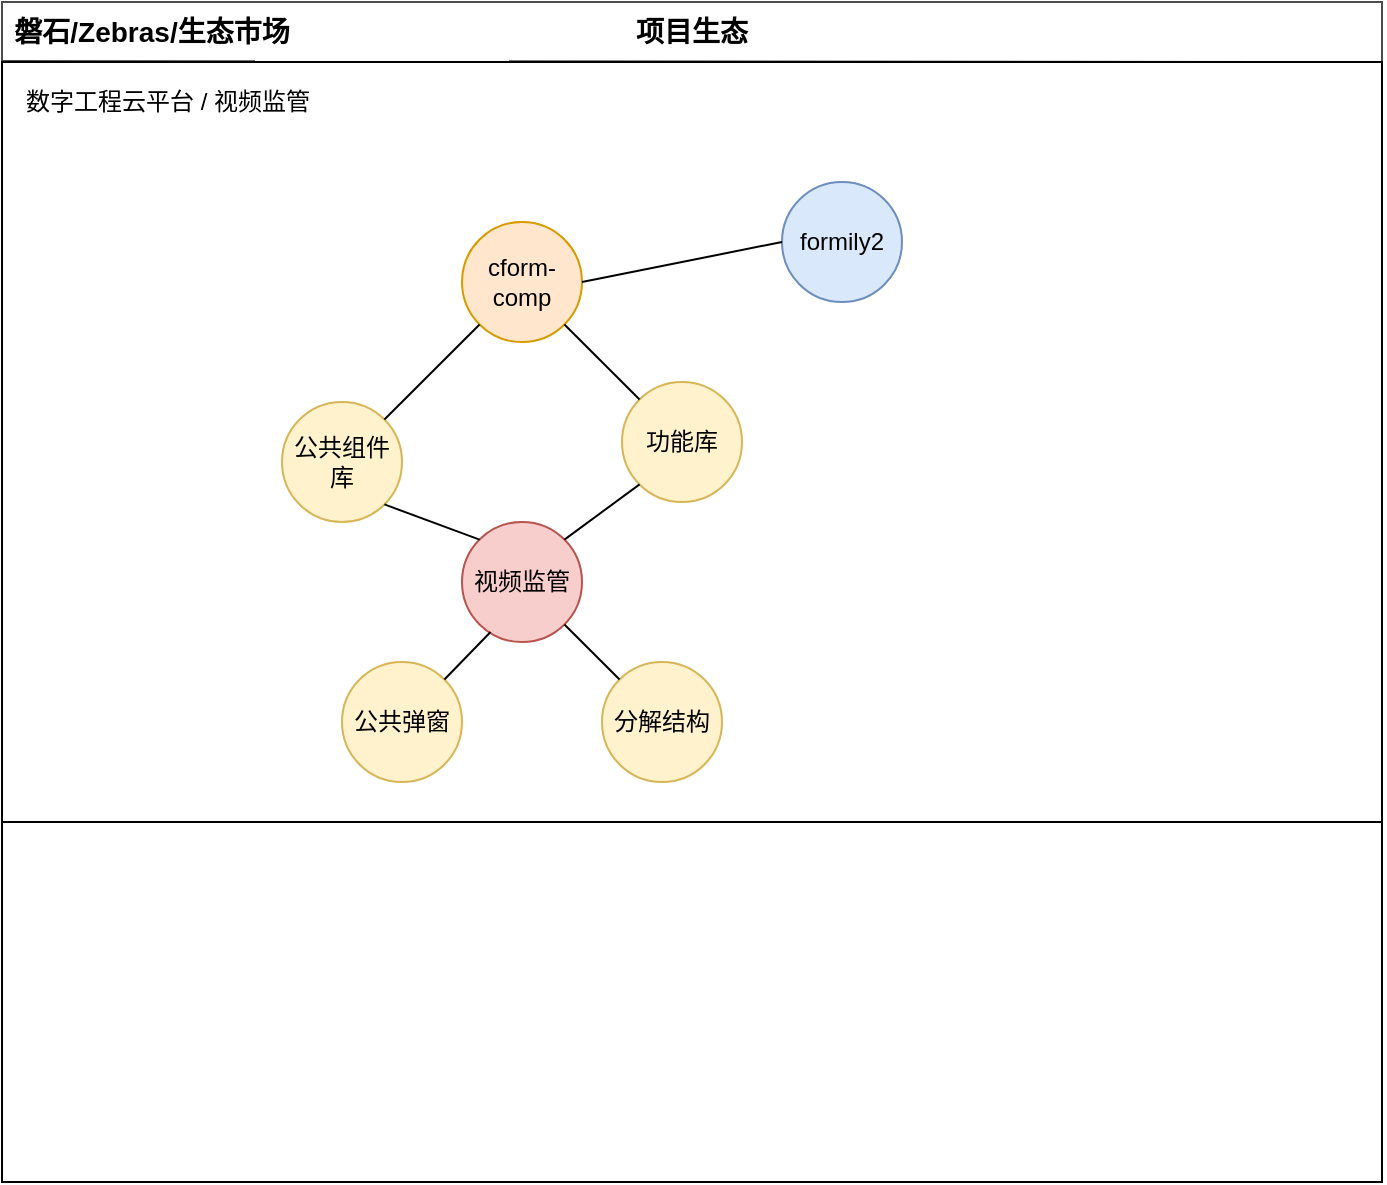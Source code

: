 <mxfile version="23.1.5" type="github">
  <diagram name="第 1 页" id="8Q2nPifi0KmhAcC8GsSP">
    <mxGraphModel dx="1799" dy="1003" grid="1" gridSize="10" guides="1" tooltips="1" connect="1" arrows="1" fold="1" page="1" pageScale="1" pageWidth="827" pageHeight="1169" math="0" shadow="0">
      <root>
        <mxCell id="0" />
        <mxCell id="1" parent="0" />
        <mxCell id="Kocu25sfgQO6UqpNJKFs-2" value="" style="rounded=0;whiteSpace=wrap;html=1;fillColor=none;strokeColor=#4D4D4D;shadow=0;" vertex="1" parent="1">
          <mxGeometry x="60" y="140" width="690" height="590" as="geometry" />
        </mxCell>
        <mxCell id="Kocu25sfgQO6UqpNJKFs-5" value="项目生态" style="text;html=1;align=center;verticalAlign=middle;whiteSpace=wrap;rounded=0;fontSize=14;fontStyle=1;shadow=0;" vertex="1" parent="1">
          <mxGeometry x="375" y="140" width="60" height="30" as="geometry" />
        </mxCell>
        <mxCell id="Kocu25sfgQO6UqpNJKFs-6" value="磐石/Zebras/生态市场" style="text;html=1;align=center;verticalAlign=middle;whiteSpace=wrap;rounded=0;fontSize=14;fontStyle=1;shadow=0;" vertex="1" parent="1">
          <mxGeometry x="60" y="140" width="150" height="30" as="geometry" />
        </mxCell>
        <mxCell id="Kocu25sfgQO6UqpNJKFs-22" value="" style="endArrow=none;html=1;rounded=0;exitX=0;exitY=0.75;exitDx=0;exitDy=0;strokeColor=#4D4D4D;shadow=0;" edge="1" parent="1">
          <mxGeometry width="50" height="50" relative="1" as="geometry">
            <mxPoint x="60" y="169.5" as="sourcePoint" />
            <mxPoint x="750" y="170" as="targetPoint" />
          </mxGeometry>
        </mxCell>
        <mxCell id="Kocu25sfgQO6UqpNJKFs-119" value="" style="rounded=0;whiteSpace=wrap;html=1;" vertex="1" parent="1">
          <mxGeometry x="60" y="170" width="690" height="560" as="geometry" />
        </mxCell>
        <mxCell id="Kocu25sfgQO6UqpNJKFs-120" value="数字工程云平台 / 视频监管" style="text;html=1;align=left;verticalAlign=middle;whiteSpace=wrap;rounded=0;" vertex="1" parent="1">
          <mxGeometry x="70" y="170" width="260" height="40" as="geometry" />
        </mxCell>
        <mxCell id="Kocu25sfgQO6UqpNJKFs-121" value="视频监管" style="ellipse;whiteSpace=wrap;html=1;aspect=fixed;fillColor=#f8cecc;strokeColor=#b85450;" vertex="1" parent="1">
          <mxGeometry x="290" y="400" width="60" height="60" as="geometry" />
        </mxCell>
        <mxCell id="Kocu25sfgQO6UqpNJKFs-123" value="公共弹窗" style="ellipse;whiteSpace=wrap;html=1;aspect=fixed;fillColor=#fff2cc;strokeColor=#d6b656;" vertex="1" parent="1">
          <mxGeometry x="230" y="470" width="60" height="60" as="geometry" />
        </mxCell>
        <mxCell id="Kocu25sfgQO6UqpNJKFs-124" value="分解结构" style="ellipse;whiteSpace=wrap;html=1;aspect=fixed;fillColor=#fff2cc;strokeColor=#d6b656;" vertex="1" parent="1">
          <mxGeometry x="360" y="470" width="60" height="60" as="geometry" />
        </mxCell>
        <mxCell id="Kocu25sfgQO6UqpNJKFs-125" value="公共组件库" style="ellipse;whiteSpace=wrap;html=1;aspect=fixed;fillColor=#fff2cc;strokeColor=#d6b656;" vertex="1" parent="1">
          <mxGeometry x="200" y="340" width="60" height="60" as="geometry" />
        </mxCell>
        <mxCell id="Kocu25sfgQO6UqpNJKFs-126" value="cform-comp" style="ellipse;whiteSpace=wrap;html=1;aspect=fixed;fillColor=#ffe6cc;strokeColor=#d79b00;" vertex="1" parent="1">
          <mxGeometry x="290" y="250" width="60" height="60" as="geometry" />
        </mxCell>
        <mxCell id="Kocu25sfgQO6UqpNJKFs-128" value="功能库" style="ellipse;whiteSpace=wrap;html=1;aspect=fixed;fillColor=#fff2cc;strokeColor=#d6b656;" vertex="1" parent="1">
          <mxGeometry x="370" y="330" width="60" height="60" as="geometry" />
        </mxCell>
        <mxCell id="Kocu25sfgQO6UqpNJKFs-129" value="formily2" style="ellipse;whiteSpace=wrap;html=1;aspect=fixed;fillColor=#dae8fc;strokeColor=#6c8ebf;" vertex="1" parent="1">
          <mxGeometry x="450" y="230" width="60" height="60" as="geometry" />
        </mxCell>
        <mxCell id="Kocu25sfgQO6UqpNJKFs-130" value="" style="rounded=0;whiteSpace=wrap;html=1;" vertex="1" parent="1">
          <mxGeometry x="60" y="550" width="690" height="180" as="geometry" />
        </mxCell>
        <mxCell id="Kocu25sfgQO6UqpNJKFs-131" value="" style="endArrow=none;html=1;rounded=0;exitX=1;exitY=0;exitDx=0;exitDy=0;entryX=0;entryY=1;entryDx=0;entryDy=0;" edge="1" parent="1" source="Kocu25sfgQO6UqpNJKFs-125" target="Kocu25sfgQO6UqpNJKFs-126">
          <mxGeometry width="50" height="50" relative="1" as="geometry">
            <mxPoint x="250" y="420" as="sourcePoint" />
            <mxPoint x="300" y="370" as="targetPoint" />
          </mxGeometry>
        </mxCell>
        <mxCell id="Kocu25sfgQO6UqpNJKFs-132" value="" style="endArrow=none;html=1;rounded=0;exitX=0;exitY=0;exitDx=0;exitDy=0;entryX=1;entryY=1;entryDx=0;entryDy=0;" edge="1" parent="1" source="Kocu25sfgQO6UqpNJKFs-128" target="Kocu25sfgQO6UqpNJKFs-126">
          <mxGeometry width="50" height="50" relative="1" as="geometry">
            <mxPoint x="261" y="359" as="sourcePoint" />
            <mxPoint x="309" y="311" as="targetPoint" />
          </mxGeometry>
        </mxCell>
        <mxCell id="Kocu25sfgQO6UqpNJKFs-133" value="" style="endArrow=none;html=1;rounded=0;exitX=0;exitY=0.5;exitDx=0;exitDy=0;entryX=1;entryY=0.5;entryDx=0;entryDy=0;" edge="1" parent="1" source="Kocu25sfgQO6UqpNJKFs-129" target="Kocu25sfgQO6UqpNJKFs-126">
          <mxGeometry width="50" height="50" relative="1" as="geometry">
            <mxPoint x="389" y="349" as="sourcePoint" />
            <mxPoint x="351" y="311" as="targetPoint" />
          </mxGeometry>
        </mxCell>
        <mxCell id="Kocu25sfgQO6UqpNJKFs-134" value="" style="endArrow=none;html=1;rounded=0;exitX=0;exitY=0;exitDx=0;exitDy=0;entryX=1;entryY=1;entryDx=0;entryDy=0;" edge="1" parent="1" source="Kocu25sfgQO6UqpNJKFs-121" target="Kocu25sfgQO6UqpNJKFs-125">
          <mxGeometry width="50" height="50" relative="1" as="geometry">
            <mxPoint x="261" y="359" as="sourcePoint" />
            <mxPoint x="309" y="311" as="targetPoint" />
          </mxGeometry>
        </mxCell>
        <mxCell id="Kocu25sfgQO6UqpNJKFs-135" value="" style="endArrow=none;html=1;rounded=0;exitX=0;exitY=1;exitDx=0;exitDy=0;entryX=1;entryY=0;entryDx=0;entryDy=0;" edge="1" parent="1" source="Kocu25sfgQO6UqpNJKFs-128" target="Kocu25sfgQO6UqpNJKFs-121">
          <mxGeometry width="50" height="50" relative="1" as="geometry">
            <mxPoint x="309" y="419" as="sourcePoint" />
            <mxPoint x="261" y="401" as="targetPoint" />
          </mxGeometry>
        </mxCell>
        <mxCell id="Kocu25sfgQO6UqpNJKFs-136" value="" style="endArrow=none;html=1;rounded=0;exitX=0.238;exitY=0.917;exitDx=0;exitDy=0;entryX=1;entryY=0;entryDx=0;entryDy=0;exitPerimeter=0;" edge="1" parent="1" source="Kocu25sfgQO6UqpNJKFs-121" target="Kocu25sfgQO6UqpNJKFs-123">
          <mxGeometry width="50" height="50" relative="1" as="geometry">
            <mxPoint x="309" y="419" as="sourcePoint" />
            <mxPoint x="261" y="401" as="targetPoint" />
          </mxGeometry>
        </mxCell>
        <mxCell id="Kocu25sfgQO6UqpNJKFs-137" value="" style="endArrow=none;html=1;rounded=0;exitX=1;exitY=1;exitDx=0;exitDy=0;entryX=0;entryY=0;entryDx=0;entryDy=0;" edge="1" parent="1" source="Kocu25sfgQO6UqpNJKFs-121" target="Kocu25sfgQO6UqpNJKFs-124">
          <mxGeometry width="50" height="50" relative="1" as="geometry">
            <mxPoint x="314" y="465" as="sourcePoint" />
            <mxPoint x="291" y="489" as="targetPoint" />
          </mxGeometry>
        </mxCell>
      </root>
    </mxGraphModel>
  </diagram>
</mxfile>

